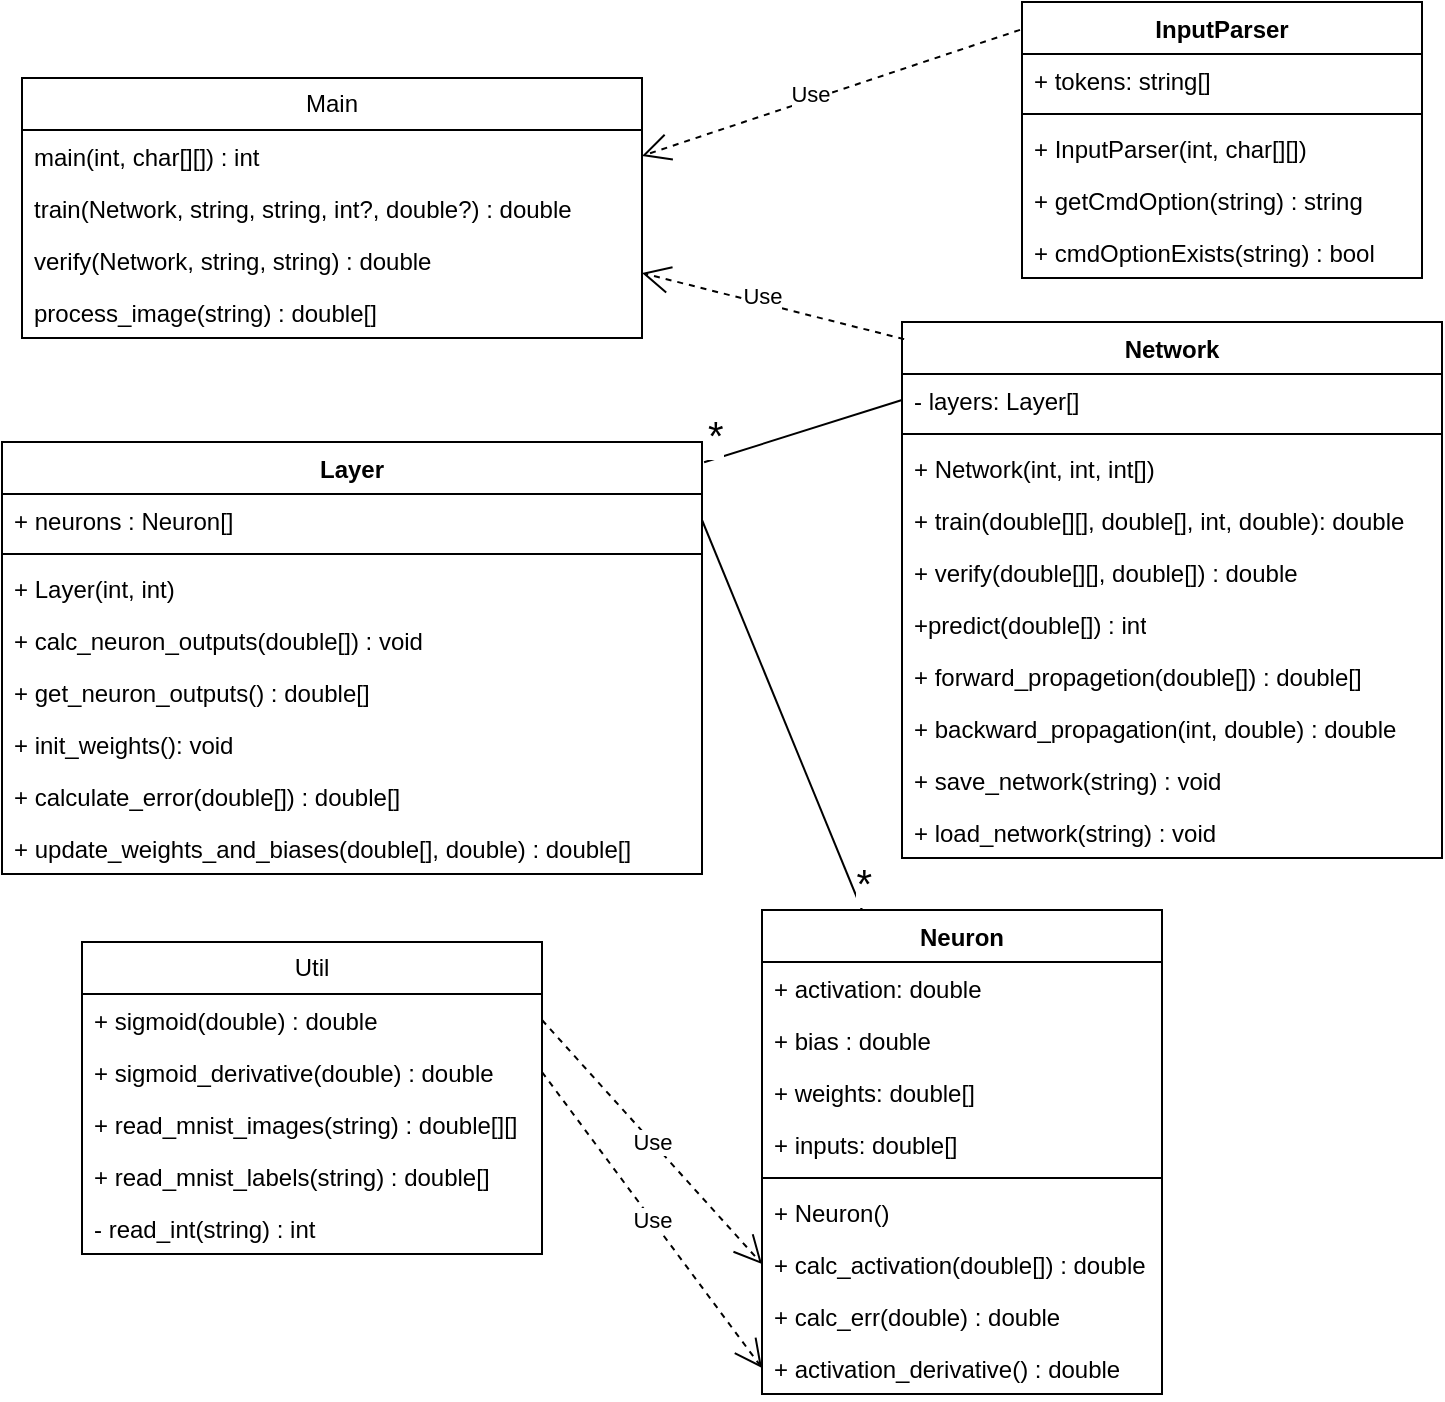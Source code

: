 <mxfile version="23.1.5" type="device">
  <diagram name="Seite-1" id="bsfTghY-uURjQ73mlg9C">
    <mxGraphModel dx="1232" dy="1133" grid="1" gridSize="10" guides="1" tooltips="1" connect="1" arrows="1" fold="1" page="1" pageScale="1" pageWidth="827" pageHeight="1169" math="0" shadow="0">
      <root>
        <mxCell id="0" />
        <mxCell id="1" parent="0" />
        <mxCell id="iMon_lQutTBqwCkcvrfT-1" value="Network" style="swimlane;fontStyle=1;align=center;verticalAlign=top;childLayout=stackLayout;horizontal=1;startSize=26;horizontalStack=0;resizeParent=1;resizeParentMax=0;resizeLast=0;collapsible=1;marginBottom=0;whiteSpace=wrap;html=1;" parent="1" vertex="1">
          <mxGeometry x="460" y="170" width="270" height="268" as="geometry" />
        </mxCell>
        <mxCell id="iMon_lQutTBqwCkcvrfT-7" value="&lt;div&gt;- layers: Layer[]&lt;/div&gt;" style="text;strokeColor=none;fillColor=none;align=left;verticalAlign=top;spacingLeft=4;spacingRight=4;overflow=hidden;rotatable=0;points=[[0,0.5],[1,0.5]];portConstraint=eastwest;whiteSpace=wrap;html=1;" parent="iMon_lQutTBqwCkcvrfT-1" vertex="1">
          <mxGeometry y="26" width="270" height="26" as="geometry" />
        </mxCell>
        <mxCell id="iMon_lQutTBqwCkcvrfT-3" value="" style="line;strokeWidth=1;fillColor=none;align=left;verticalAlign=middle;spacingTop=-1;spacingLeft=3;spacingRight=3;rotatable=0;labelPosition=right;points=[];portConstraint=eastwest;strokeColor=inherit;" parent="iMon_lQutTBqwCkcvrfT-1" vertex="1">
          <mxGeometry y="52" width="270" height="8" as="geometry" />
        </mxCell>
        <mxCell id="iMon_lQutTBqwCkcvrfT-4" value="+ Network(int, int, int[])" style="text;strokeColor=none;fillColor=none;align=left;verticalAlign=top;spacingLeft=4;spacingRight=4;overflow=hidden;rotatable=0;points=[[0,0.5],[1,0.5]];portConstraint=eastwest;whiteSpace=wrap;html=1;" parent="iMon_lQutTBqwCkcvrfT-1" vertex="1">
          <mxGeometry y="60" width="270" height="26" as="geometry" />
        </mxCell>
        <mxCell id="iMon_lQutTBqwCkcvrfT-11" value="+ train(double[][], double[], int, double): double" style="text;strokeColor=none;fillColor=none;align=left;verticalAlign=top;spacingLeft=4;spacingRight=4;overflow=hidden;rotatable=0;points=[[0,0.5],[1,0.5]];portConstraint=eastwest;whiteSpace=wrap;html=1;" parent="iMon_lQutTBqwCkcvrfT-1" vertex="1">
          <mxGeometry y="86" width="270" height="26" as="geometry" />
        </mxCell>
        <mxCell id="iMon_lQutTBqwCkcvrfT-12" value="&lt;div&gt;+ verify(double[][], double[]) : double&lt;br&gt;&lt;/div&gt;" style="text;strokeColor=none;fillColor=none;align=left;verticalAlign=top;spacingLeft=4;spacingRight=4;overflow=hidden;rotatable=0;points=[[0,0.5],[1,0.5]];portConstraint=eastwest;whiteSpace=wrap;html=1;" parent="iMon_lQutTBqwCkcvrfT-1" vertex="1">
          <mxGeometry y="112" width="270" height="26" as="geometry" />
        </mxCell>
        <mxCell id="iMon_lQutTBqwCkcvrfT-13" value="+predict(double[]) : int" style="text;strokeColor=none;fillColor=none;align=left;verticalAlign=top;spacingLeft=4;spacingRight=4;overflow=hidden;rotatable=0;points=[[0,0.5],[1,0.5]];portConstraint=eastwest;whiteSpace=wrap;html=1;" parent="iMon_lQutTBqwCkcvrfT-1" vertex="1">
          <mxGeometry y="138" width="270" height="26" as="geometry" />
        </mxCell>
        <mxCell id="hsG4wJWwyt3BWdlflOUx-5" value="+ forward_propagetion(double[]) : double[]" style="text;strokeColor=none;fillColor=none;align=left;verticalAlign=top;spacingLeft=4;spacingRight=4;overflow=hidden;rotatable=0;points=[[0,0.5],[1,0.5]];portConstraint=eastwest;whiteSpace=wrap;html=1;" vertex="1" parent="iMon_lQutTBqwCkcvrfT-1">
          <mxGeometry y="164" width="270" height="26" as="geometry" />
        </mxCell>
        <mxCell id="hsG4wJWwyt3BWdlflOUx-6" value="+ backward_propagation(int, double) : double" style="text;strokeColor=none;fillColor=none;align=left;verticalAlign=top;spacingLeft=4;spacingRight=4;overflow=hidden;rotatable=0;points=[[0,0.5],[1,0.5]];portConstraint=eastwest;whiteSpace=wrap;html=1;" vertex="1" parent="iMon_lQutTBqwCkcvrfT-1">
          <mxGeometry y="190" width="270" height="26" as="geometry" />
        </mxCell>
        <mxCell id="hsG4wJWwyt3BWdlflOUx-7" value="+ save_network(string) : void" style="text;strokeColor=none;fillColor=none;align=left;verticalAlign=top;spacingLeft=4;spacingRight=4;overflow=hidden;rotatable=0;points=[[0,0.5],[1,0.5]];portConstraint=eastwest;whiteSpace=wrap;html=1;" vertex="1" parent="iMon_lQutTBqwCkcvrfT-1">
          <mxGeometry y="216" width="270" height="26" as="geometry" />
        </mxCell>
        <mxCell id="hsG4wJWwyt3BWdlflOUx-8" value="+ load_network(string) : void" style="text;strokeColor=none;fillColor=none;align=left;verticalAlign=top;spacingLeft=4;spacingRight=4;overflow=hidden;rotatable=0;points=[[0,0.5],[1,0.5]];portConstraint=eastwest;whiteSpace=wrap;html=1;" vertex="1" parent="iMon_lQutTBqwCkcvrfT-1">
          <mxGeometry y="242" width="270" height="26" as="geometry" />
        </mxCell>
        <mxCell id="iMon_lQutTBqwCkcvrfT-16" value="Layer" style="swimlane;fontStyle=1;align=center;verticalAlign=top;childLayout=stackLayout;horizontal=1;startSize=26;horizontalStack=0;resizeParent=1;resizeParentMax=0;resizeLast=0;collapsible=1;marginBottom=0;whiteSpace=wrap;html=1;" parent="1" vertex="1">
          <mxGeometry x="10" y="230" width="350" height="216" as="geometry" />
        </mxCell>
        <mxCell id="iMon_lQutTBqwCkcvrfT-20" value="+&amp;nbsp;neurons : Neuron[]" style="text;strokeColor=none;fillColor=none;align=left;verticalAlign=top;spacingLeft=4;spacingRight=4;overflow=hidden;rotatable=0;points=[[0,0.5],[1,0.5]];portConstraint=eastwest;whiteSpace=wrap;html=1;" parent="iMon_lQutTBqwCkcvrfT-16" vertex="1">
          <mxGeometry y="26" width="350" height="26" as="geometry" />
        </mxCell>
        <mxCell id="iMon_lQutTBqwCkcvrfT-18" value="" style="line;strokeWidth=1;fillColor=none;align=left;verticalAlign=middle;spacingTop=-1;spacingLeft=3;spacingRight=3;rotatable=0;labelPosition=right;points=[];portConstraint=eastwest;strokeColor=inherit;" parent="iMon_lQutTBqwCkcvrfT-16" vertex="1">
          <mxGeometry y="52" width="350" height="8" as="geometry" />
        </mxCell>
        <mxCell id="iMon_lQutTBqwCkcvrfT-23" value="+ Layer(int, int)" style="text;strokeColor=none;fillColor=none;align=left;verticalAlign=top;spacingLeft=4;spacingRight=4;overflow=hidden;rotatable=0;points=[[0,0.5],[1,0.5]];portConstraint=eastwest;whiteSpace=wrap;html=1;" parent="iMon_lQutTBqwCkcvrfT-16" vertex="1">
          <mxGeometry y="60" width="350" height="26" as="geometry" />
        </mxCell>
        <mxCell id="iMon_lQutTBqwCkcvrfT-19" value="+ calc_neuron_outputs(double[]) : void" style="text;strokeColor=none;fillColor=none;align=left;verticalAlign=top;spacingLeft=4;spacingRight=4;overflow=hidden;rotatable=0;points=[[0,0.5],[1,0.5]];portConstraint=eastwest;whiteSpace=wrap;html=1;" parent="iMon_lQutTBqwCkcvrfT-16" vertex="1">
          <mxGeometry y="86" width="350" height="26" as="geometry" />
        </mxCell>
        <mxCell id="iMon_lQutTBqwCkcvrfT-21" value="+ get_neuron_outputs() : double[]" style="text;strokeColor=none;fillColor=none;align=left;verticalAlign=top;spacingLeft=4;spacingRight=4;overflow=hidden;rotatable=0;points=[[0,0.5],[1,0.5]];portConstraint=eastwest;whiteSpace=wrap;html=1;" parent="iMon_lQutTBqwCkcvrfT-16" vertex="1">
          <mxGeometry y="112" width="350" height="26" as="geometry" />
        </mxCell>
        <mxCell id="hsG4wJWwyt3BWdlflOUx-4" value="+ init_weights(): void" style="text;strokeColor=none;fillColor=none;align=left;verticalAlign=top;spacingLeft=4;spacingRight=4;overflow=hidden;rotatable=0;points=[[0,0.5],[1,0.5]];portConstraint=eastwest;whiteSpace=wrap;html=1;" vertex="1" parent="iMon_lQutTBqwCkcvrfT-16">
          <mxGeometry y="138" width="350" height="26" as="geometry" />
        </mxCell>
        <mxCell id="hsG4wJWwyt3BWdlflOUx-1" value="+ calculate_error(double[]) : double[]" style="text;strokeColor=none;fillColor=none;align=left;verticalAlign=top;spacingLeft=4;spacingRight=4;overflow=hidden;rotatable=0;points=[[0,0.5],[1,0.5]];portConstraint=eastwest;whiteSpace=wrap;html=1;" vertex="1" parent="iMon_lQutTBqwCkcvrfT-16">
          <mxGeometry y="164" width="350" height="26" as="geometry" />
        </mxCell>
        <mxCell id="hsG4wJWwyt3BWdlflOUx-3" value="+ update_weights_and_biases(double[], double) : double[]" style="text;strokeColor=none;fillColor=none;align=left;verticalAlign=top;spacingLeft=4;spacingRight=4;overflow=hidden;rotatable=0;points=[[0,0.5],[1,0.5]];portConstraint=eastwest;whiteSpace=wrap;html=1;" vertex="1" parent="iMon_lQutTBqwCkcvrfT-16">
          <mxGeometry y="190" width="350" height="26" as="geometry" />
        </mxCell>
        <mxCell id="iMon_lQutTBqwCkcvrfT-37" value="" style="endArrow=none;html=1;rounded=0;entryX=0;entryY=0.5;entryDx=0;entryDy=0;exitX=1.003;exitY=0.047;exitDx=0;exitDy=0;exitPerimeter=0;" parent="1" source="iMon_lQutTBqwCkcvrfT-16" target="iMon_lQutTBqwCkcvrfT-7" edge="1">
          <mxGeometry relative="1" as="geometry">
            <mxPoint x="300" y="240" as="sourcePoint" />
            <mxPoint x="460" y="240" as="targetPoint" />
          </mxGeometry>
        </mxCell>
        <mxCell id="iMon_lQutTBqwCkcvrfT-38" value="&lt;sub&gt;&lt;font style=&quot;font-size: 20px;&quot;&gt;*&lt;/font&gt;&lt;/sub&gt;" style="edgeLabel;resizable=0;html=1;align=left;verticalAlign=bottom;" parent="iMon_lQutTBqwCkcvrfT-37" connectable="0" vertex="1">
          <mxGeometry x="-1" relative="1" as="geometry" />
        </mxCell>
        <mxCell id="iMon_lQutTBqwCkcvrfT-40" value="Neuron" style="swimlane;fontStyle=1;align=center;verticalAlign=top;childLayout=stackLayout;horizontal=1;startSize=26;horizontalStack=0;resizeParent=1;resizeParentMax=0;resizeLast=0;collapsible=1;marginBottom=0;whiteSpace=wrap;html=1;" parent="1" vertex="1">
          <mxGeometry x="390" y="464" width="200" height="242" as="geometry" />
        </mxCell>
        <mxCell id="iMon_lQutTBqwCkcvrfT-41" value="+ activation: double" style="text;strokeColor=none;fillColor=none;align=left;verticalAlign=top;spacingLeft=4;spacingRight=4;overflow=hidden;rotatable=0;points=[[0,0.5],[1,0.5]];portConstraint=eastwest;whiteSpace=wrap;html=1;" parent="iMon_lQutTBqwCkcvrfT-40" vertex="1">
          <mxGeometry y="26" width="200" height="26" as="geometry" />
        </mxCell>
        <mxCell id="iMon_lQutTBqwCkcvrfT-43" value="&lt;div&gt;+ bias : double&lt;/div&gt;" style="text;strokeColor=none;fillColor=none;align=left;verticalAlign=top;spacingLeft=4;spacingRight=4;overflow=hidden;rotatable=0;points=[[0,0.5],[1,0.5]];portConstraint=eastwest;whiteSpace=wrap;html=1;" parent="iMon_lQutTBqwCkcvrfT-40" vertex="1">
          <mxGeometry y="52" width="200" height="26" as="geometry" />
        </mxCell>
        <mxCell id="hsG4wJWwyt3BWdlflOUx-9" value="+ weights: double[]" style="text;strokeColor=none;fillColor=none;align=left;verticalAlign=top;spacingLeft=4;spacingRight=4;overflow=hidden;rotatable=0;points=[[0,0.5],[1,0.5]];portConstraint=eastwest;whiteSpace=wrap;html=1;" vertex="1" parent="iMon_lQutTBqwCkcvrfT-40">
          <mxGeometry y="78" width="200" height="26" as="geometry" />
        </mxCell>
        <mxCell id="hsG4wJWwyt3BWdlflOUx-10" value="+ inputs: double[]" style="text;strokeColor=none;fillColor=none;align=left;verticalAlign=top;spacingLeft=4;spacingRight=4;overflow=hidden;rotatable=0;points=[[0,0.5],[1,0.5]];portConstraint=eastwest;whiteSpace=wrap;html=1;" vertex="1" parent="iMon_lQutTBqwCkcvrfT-40">
          <mxGeometry y="104" width="200" height="26" as="geometry" />
        </mxCell>
        <mxCell id="iMon_lQutTBqwCkcvrfT-42" value="" style="line;strokeWidth=1;fillColor=none;align=left;verticalAlign=middle;spacingTop=-1;spacingLeft=3;spacingRight=3;rotatable=0;labelPosition=right;points=[];portConstraint=eastwest;strokeColor=inherit;" parent="iMon_lQutTBqwCkcvrfT-40" vertex="1">
          <mxGeometry y="130" width="200" height="8" as="geometry" />
        </mxCell>
        <mxCell id="iMon_lQutTBqwCkcvrfT-9" value="&lt;div&gt;+ Neuron()&lt;/div&gt;" style="text;strokeColor=none;fillColor=none;align=left;verticalAlign=top;spacingLeft=4;spacingRight=4;overflow=hidden;rotatable=0;points=[[0,0.5],[1,0.5]];portConstraint=eastwest;whiteSpace=wrap;html=1;" parent="iMon_lQutTBqwCkcvrfT-40" vertex="1">
          <mxGeometry y="138" width="200" height="26" as="geometry" />
        </mxCell>
        <mxCell id="iMon_lQutTBqwCkcvrfT-45" value="+ calc_activation(double[]) : double" style="text;strokeColor=none;fillColor=none;align=left;verticalAlign=top;spacingLeft=4;spacingRight=4;overflow=hidden;rotatable=0;points=[[0,0.5],[1,0.5]];portConstraint=eastwest;whiteSpace=wrap;html=1;" parent="iMon_lQutTBqwCkcvrfT-40" vertex="1">
          <mxGeometry y="164" width="200" height="26" as="geometry" />
        </mxCell>
        <mxCell id="iMon_lQutTBqwCkcvrfT-46" value="+ calc_err(double) : double" style="text;strokeColor=none;fillColor=none;align=left;verticalAlign=top;spacingLeft=4;spacingRight=4;overflow=hidden;rotatable=0;points=[[0,0.5],[1,0.5]];portConstraint=eastwest;whiteSpace=wrap;html=1;" parent="iMon_lQutTBqwCkcvrfT-40" vertex="1">
          <mxGeometry y="190" width="200" height="26" as="geometry" />
        </mxCell>
        <mxCell id="iMon_lQutTBqwCkcvrfT-47" value="+ activation_derivative() : double" style="text;strokeColor=none;fillColor=none;align=left;verticalAlign=top;spacingLeft=4;spacingRight=4;overflow=hidden;rotatable=0;points=[[0,0.5],[1,0.5]];portConstraint=eastwest;whiteSpace=wrap;html=1;" parent="iMon_lQutTBqwCkcvrfT-40" vertex="1">
          <mxGeometry y="216" width="200" height="26" as="geometry" />
        </mxCell>
        <mxCell id="iMon_lQutTBqwCkcvrfT-48" value="" style="endArrow=none;html=1;rounded=0;exitX=1;exitY=0.5;exitDx=0;exitDy=0;entryX=0.25;entryY=0;entryDx=0;entryDy=0;" parent="1" source="iMon_lQutTBqwCkcvrfT-20" target="iMon_lQutTBqwCkcvrfT-40" edge="1">
          <mxGeometry relative="1" as="geometry">
            <mxPoint x="330" y="580" as="sourcePoint" />
            <mxPoint x="490" y="580" as="targetPoint" />
          </mxGeometry>
        </mxCell>
        <mxCell id="iMon_lQutTBqwCkcvrfT-50" value="&lt;font size=&quot;1&quot;&gt;&lt;sub style=&quot;font-size: 20px;&quot;&gt;*&lt;/sub&gt;&lt;/font&gt;" style="edgeLabel;resizable=0;html=1;align=right;verticalAlign=bottom;" parent="iMon_lQutTBqwCkcvrfT-48" connectable="0" vertex="1">
          <mxGeometry x="1" relative="1" as="geometry">
            <mxPoint x="5" as="offset" />
          </mxGeometry>
        </mxCell>
        <mxCell id="iMon_lQutTBqwCkcvrfT-55" value="Util" style="swimlane;fontStyle=0;childLayout=stackLayout;horizontal=1;startSize=26;fillColor=none;horizontalStack=0;resizeParent=1;resizeParentMax=0;resizeLast=0;collapsible=1;marginBottom=0;whiteSpace=wrap;html=1;" parent="1" vertex="1">
          <mxGeometry x="50" y="480" width="230" height="156" as="geometry" />
        </mxCell>
        <mxCell id="iMon_lQutTBqwCkcvrfT-56" value="+ sigmoid(double) : double" style="text;strokeColor=none;fillColor=none;align=left;verticalAlign=top;spacingLeft=4;spacingRight=4;overflow=hidden;rotatable=0;points=[[0,0.5],[1,0.5]];portConstraint=eastwest;whiteSpace=wrap;html=1;" parent="iMon_lQutTBqwCkcvrfT-55" vertex="1">
          <mxGeometry y="26" width="230" height="26" as="geometry" />
        </mxCell>
        <mxCell id="iMon_lQutTBqwCkcvrfT-57" value="+ sigmoid_derivative(double) : double" style="text;strokeColor=none;fillColor=none;align=left;verticalAlign=top;spacingLeft=4;spacingRight=4;overflow=hidden;rotatable=0;points=[[0,0.5],[1,0.5]];portConstraint=eastwest;whiteSpace=wrap;html=1;" parent="iMon_lQutTBqwCkcvrfT-55" vertex="1">
          <mxGeometry y="52" width="230" height="26" as="geometry" />
        </mxCell>
        <mxCell id="hsG4wJWwyt3BWdlflOUx-11" value="+ read_mnist_images(string) : double[][]" style="text;strokeColor=none;fillColor=none;align=left;verticalAlign=top;spacingLeft=4;spacingRight=4;overflow=hidden;rotatable=0;points=[[0,0.5],[1,0.5]];portConstraint=eastwest;whiteSpace=wrap;html=1;" vertex="1" parent="iMon_lQutTBqwCkcvrfT-55">
          <mxGeometry y="78" width="230" height="26" as="geometry" />
        </mxCell>
        <mxCell id="hsG4wJWwyt3BWdlflOUx-12" value="+ read_mnist_labels(string) : double[]" style="text;strokeColor=none;fillColor=none;align=left;verticalAlign=top;spacingLeft=4;spacingRight=4;overflow=hidden;rotatable=0;points=[[0,0.5],[1,0.5]];portConstraint=eastwest;whiteSpace=wrap;html=1;" vertex="1" parent="iMon_lQutTBqwCkcvrfT-55">
          <mxGeometry y="104" width="230" height="26" as="geometry" />
        </mxCell>
        <mxCell id="hsG4wJWwyt3BWdlflOUx-13" value="- read_int(string) : int" style="text;strokeColor=none;fillColor=none;align=left;verticalAlign=top;spacingLeft=4;spacingRight=4;overflow=hidden;rotatable=0;points=[[0,0.5],[1,0.5]];portConstraint=eastwest;whiteSpace=wrap;html=1;" vertex="1" parent="iMon_lQutTBqwCkcvrfT-55">
          <mxGeometry y="130" width="230" height="26" as="geometry" />
        </mxCell>
        <mxCell id="iMon_lQutTBqwCkcvrfT-59" value="Use" style="endArrow=open;endSize=12;dashed=1;html=1;rounded=0;entryX=0;entryY=0.5;entryDx=0;entryDy=0;exitX=1;exitY=0.5;exitDx=0;exitDy=0;" parent="1" source="iMon_lQutTBqwCkcvrfT-57" target="iMon_lQutTBqwCkcvrfT-47" edge="1">
          <mxGeometry width="160" relative="1" as="geometry">
            <mxPoint x="330" y="690" as="sourcePoint" />
            <mxPoint x="490" y="690" as="targetPoint" />
          </mxGeometry>
        </mxCell>
        <mxCell id="iMon_lQutTBqwCkcvrfT-60" value="Use" style="endArrow=open;endSize=12;dashed=1;html=1;rounded=0;exitX=1;exitY=0.5;exitDx=0;exitDy=0;entryX=0;entryY=0.5;entryDx=0;entryDy=0;" parent="1" source="iMon_lQutTBqwCkcvrfT-56" target="iMon_lQutTBqwCkcvrfT-45" edge="1">
          <mxGeometry width="160" relative="1" as="geometry">
            <mxPoint x="320" y="680" as="sourcePoint" />
            <mxPoint x="480" y="680" as="targetPoint" />
          </mxGeometry>
        </mxCell>
        <mxCell id="iMon_lQutTBqwCkcvrfT-61" value="Main" style="swimlane;fontStyle=0;childLayout=stackLayout;horizontal=1;startSize=26;fillColor=none;horizontalStack=0;resizeParent=1;resizeParentMax=0;resizeLast=0;collapsible=1;marginBottom=0;whiteSpace=wrap;html=1;" parent="1" vertex="1">
          <mxGeometry x="20" y="48" width="310" height="130" as="geometry" />
        </mxCell>
        <mxCell id="iMon_lQutTBqwCkcvrfT-62" value="main(int, char[][]) : int" style="text;strokeColor=none;fillColor=none;align=left;verticalAlign=top;spacingLeft=4;spacingRight=4;overflow=hidden;rotatable=0;points=[[0,0.5],[1,0.5]];portConstraint=eastwest;whiteSpace=wrap;html=1;" parent="iMon_lQutTBqwCkcvrfT-61" vertex="1">
          <mxGeometry y="26" width="310" height="26" as="geometry" />
        </mxCell>
        <mxCell id="hsG4wJWwyt3BWdlflOUx-26" value="train(Network, string, string, int?, double?) : double" style="text;strokeColor=none;fillColor=none;align=left;verticalAlign=top;spacingLeft=4;spacingRight=4;overflow=hidden;rotatable=0;points=[[0,0.5],[1,0.5]];portConstraint=eastwest;whiteSpace=wrap;html=1;" vertex="1" parent="iMon_lQutTBqwCkcvrfT-61">
          <mxGeometry y="52" width="310" height="26" as="geometry" />
        </mxCell>
        <mxCell id="hsG4wJWwyt3BWdlflOUx-28" value="verify(Network, string, string) : double" style="text;strokeColor=none;fillColor=none;align=left;verticalAlign=top;spacingLeft=4;spacingRight=4;overflow=hidden;rotatable=0;points=[[0,0.5],[1,0.5]];portConstraint=eastwest;whiteSpace=wrap;html=1;" vertex="1" parent="iMon_lQutTBqwCkcvrfT-61">
          <mxGeometry y="78" width="310" height="26" as="geometry" />
        </mxCell>
        <mxCell id="hsG4wJWwyt3BWdlflOUx-29" value="process_image(string) : double[]" style="text;strokeColor=none;fillColor=none;align=left;verticalAlign=top;spacingLeft=4;spacingRight=4;overflow=hidden;rotatable=0;points=[[0,0.5],[1,0.5]];portConstraint=eastwest;whiteSpace=wrap;html=1;" vertex="1" parent="iMon_lQutTBqwCkcvrfT-61">
          <mxGeometry y="104" width="310" height="26" as="geometry" />
        </mxCell>
        <mxCell id="iMon_lQutTBqwCkcvrfT-65" value="Use" style="endArrow=open;endSize=12;dashed=1;html=1;rounded=0;entryX=1;entryY=0.75;entryDx=0;entryDy=0;exitX=0.004;exitY=0.032;exitDx=0;exitDy=0;exitPerimeter=0;" parent="1" source="iMon_lQutTBqwCkcvrfT-1" target="iMon_lQutTBqwCkcvrfT-61" edge="1">
          <mxGeometry x="0.099" y="-3" width="160" relative="1" as="geometry">
            <mxPoint x="360" y="60" as="sourcePoint" />
            <mxPoint x="960" y="590" as="targetPoint" />
            <mxPoint as="offset" />
          </mxGeometry>
        </mxCell>
        <mxCell id="hsG4wJWwyt3BWdlflOUx-14" value="InputParser" style="swimlane;fontStyle=1;align=center;verticalAlign=top;childLayout=stackLayout;horizontal=1;startSize=26;horizontalStack=0;resizeParent=1;resizeParentMax=0;resizeLast=0;collapsible=1;marginBottom=0;whiteSpace=wrap;html=1;" vertex="1" parent="1">
          <mxGeometry x="520" y="10" width="200" height="138" as="geometry" />
        </mxCell>
        <mxCell id="hsG4wJWwyt3BWdlflOUx-15" value="+ tokens: string[]" style="text;strokeColor=none;fillColor=none;align=left;verticalAlign=top;spacingLeft=4;spacingRight=4;overflow=hidden;rotatable=0;points=[[0,0.5],[1,0.5]];portConstraint=eastwest;whiteSpace=wrap;html=1;" vertex="1" parent="hsG4wJWwyt3BWdlflOUx-14">
          <mxGeometry y="26" width="200" height="26" as="geometry" />
        </mxCell>
        <mxCell id="hsG4wJWwyt3BWdlflOUx-16" value="" style="line;strokeWidth=1;fillColor=none;align=left;verticalAlign=middle;spacingTop=-1;spacingLeft=3;spacingRight=3;rotatable=0;labelPosition=right;points=[];portConstraint=eastwest;strokeColor=inherit;" vertex="1" parent="hsG4wJWwyt3BWdlflOUx-14">
          <mxGeometry y="52" width="200" height="8" as="geometry" />
        </mxCell>
        <mxCell id="hsG4wJWwyt3BWdlflOUx-17" value="+ InputParser(int, char[][])" style="text;strokeColor=none;fillColor=none;align=left;verticalAlign=top;spacingLeft=4;spacingRight=4;overflow=hidden;rotatable=0;points=[[0,0.5],[1,0.5]];portConstraint=eastwest;whiteSpace=wrap;html=1;" vertex="1" parent="hsG4wJWwyt3BWdlflOUx-14">
          <mxGeometry y="60" width="200" height="26" as="geometry" />
        </mxCell>
        <mxCell id="hsG4wJWwyt3BWdlflOUx-18" value="+ getCmdOption(string) : string" style="text;strokeColor=none;fillColor=none;align=left;verticalAlign=top;spacingLeft=4;spacingRight=4;overflow=hidden;rotatable=0;points=[[0,0.5],[1,0.5]];portConstraint=eastwest;whiteSpace=wrap;html=1;" vertex="1" parent="hsG4wJWwyt3BWdlflOUx-14">
          <mxGeometry y="86" width="200" height="26" as="geometry" />
        </mxCell>
        <mxCell id="hsG4wJWwyt3BWdlflOUx-19" value="+ cmdOptionExists(string) : bool" style="text;strokeColor=none;fillColor=none;align=left;verticalAlign=top;spacingLeft=4;spacingRight=4;overflow=hidden;rotatable=0;points=[[0,0.5],[1,0.5]];portConstraint=eastwest;whiteSpace=wrap;html=1;" vertex="1" parent="hsG4wJWwyt3BWdlflOUx-14">
          <mxGeometry y="112" width="200" height="26" as="geometry" />
        </mxCell>
        <mxCell id="hsG4wJWwyt3BWdlflOUx-30" value="Use" style="endArrow=open;endSize=12;dashed=1;html=1;rounded=0;entryX=1;entryY=0.5;entryDx=0;entryDy=0;exitX=-0.005;exitY=0.101;exitDx=0;exitDy=0;exitPerimeter=0;" edge="1" parent="1" source="hsG4wJWwyt3BWdlflOUx-14" target="iMon_lQutTBqwCkcvrfT-62">
          <mxGeometry x="0.099" y="-3" width="160" relative="1" as="geometry">
            <mxPoint x="491" y="73" as="sourcePoint" />
            <mxPoint x="360" y="40" as="targetPoint" />
            <mxPoint as="offset" />
          </mxGeometry>
        </mxCell>
      </root>
    </mxGraphModel>
  </diagram>
</mxfile>
